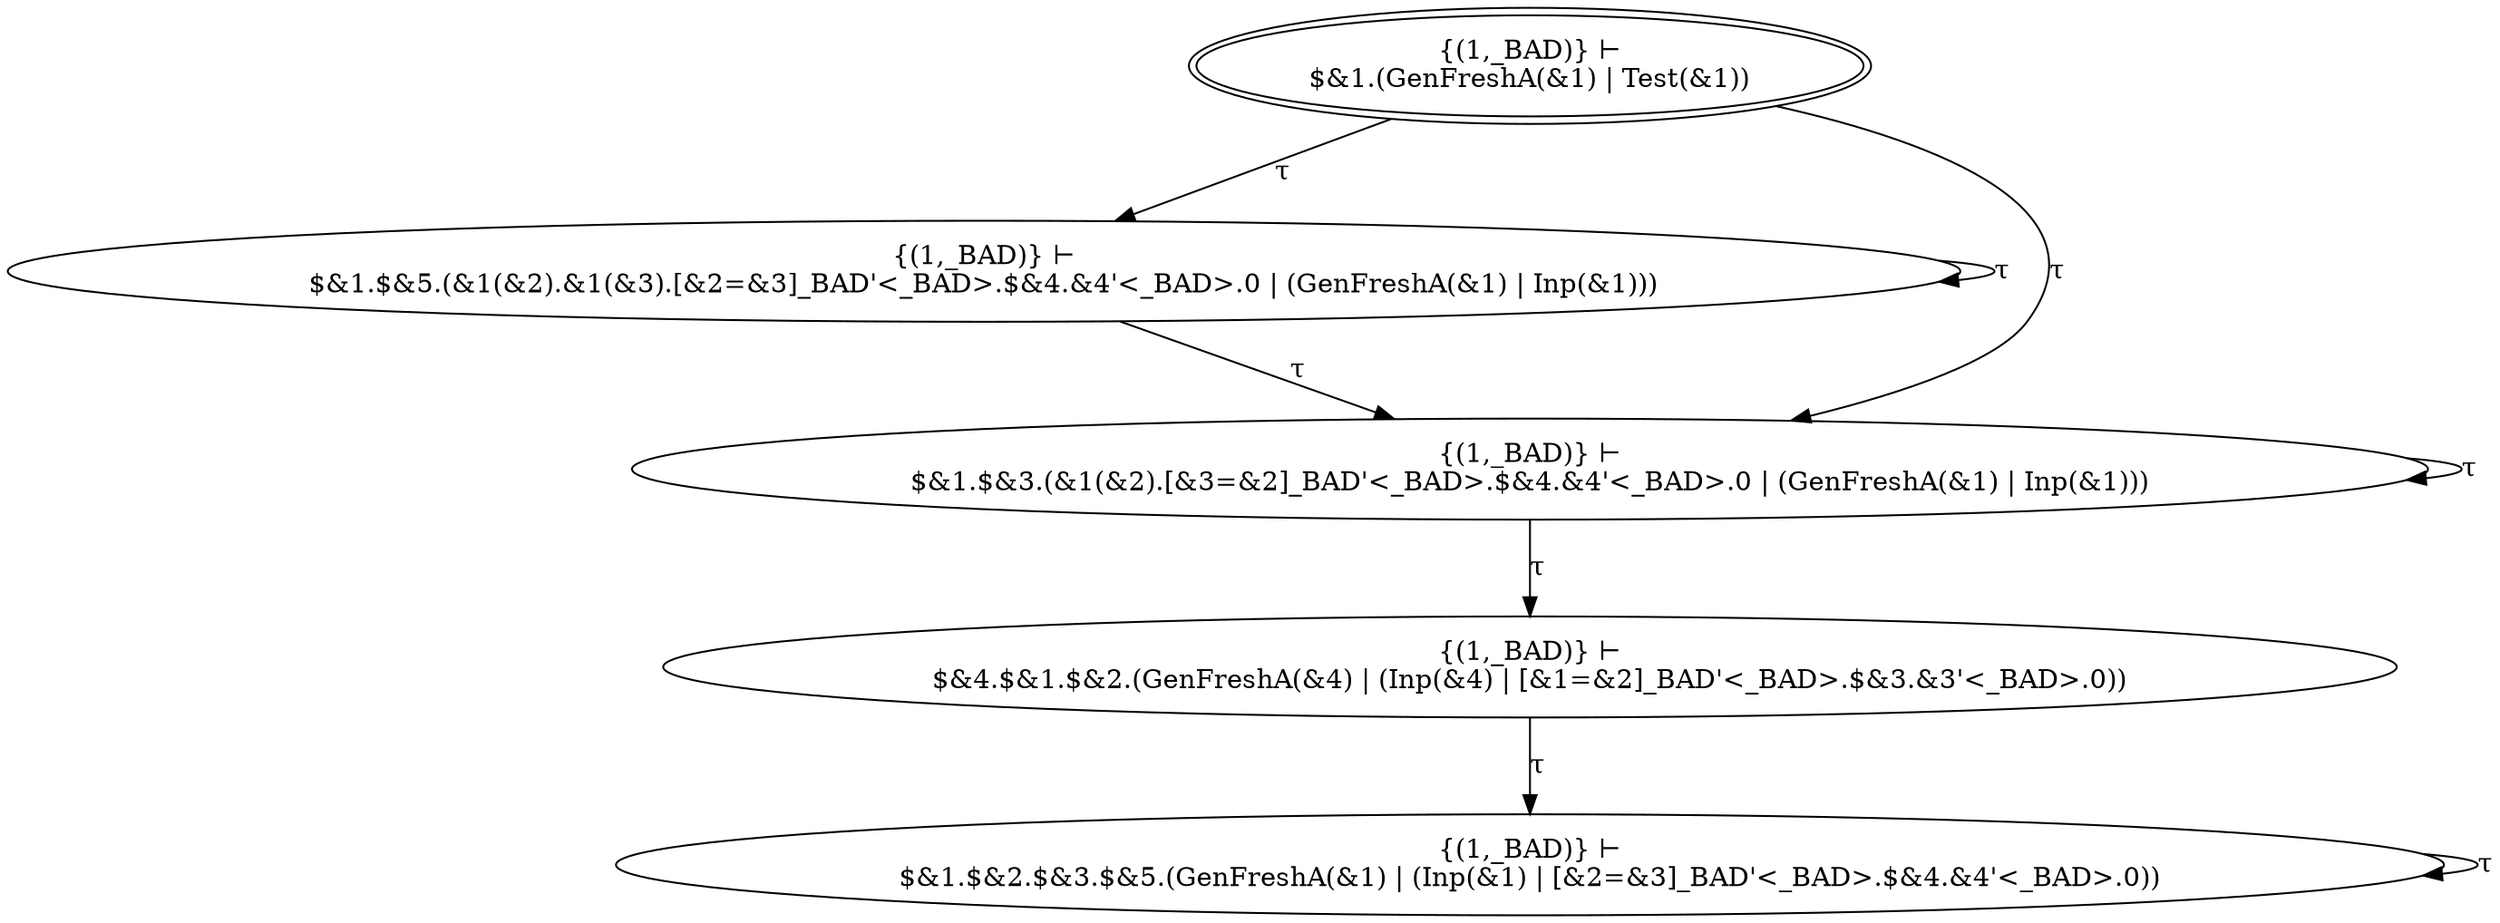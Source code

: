 digraph {
    s0 [peripheries=2,label="{(1,_BAD)} ⊢
$&1.(GenFreshA(&1) | Test(&1))"]
    s1 [label="{(1,_BAD)} ⊢
$&1.$&5.(&1(&2).&1(&3).[&2=&3]_BAD'<_BAD>.$&4.&4'<_BAD>.0 | (GenFreshA(&1) | Inp(&1)))"]
    s2 [label="{(1,_BAD)} ⊢
$&1.$&3.(&1(&2).[&3=&2]_BAD'<_BAD>.$&4.&4'<_BAD>.0 | (GenFreshA(&1) | Inp(&1)))"]
    s3 [label="{(1,_BAD)} ⊢
$&4.$&1.$&2.(GenFreshA(&4) | (Inp(&4) | [&1=&2]_BAD'<_BAD>.$&3.&3'<_BAD>.0))"]
    s4 [label="{(1,_BAD)} ⊢
$&1.$&2.$&3.$&5.(GenFreshA(&1) | (Inp(&1) | [&2=&3]_BAD'<_BAD>.$&4.&4'<_BAD>.0))"]

    s0 -> s1 [label="τ"]
    s0 -> s2 [label="τ"]
    s1 -> s1 [label="τ"]
    s1 -> s2 [label="τ"]
    s2 -> s2 [label="τ"]
    s2 -> s3 [label="τ"]
    s3 -> s4 [label="τ"]
    s4 -> s4 [label="τ"]
}
